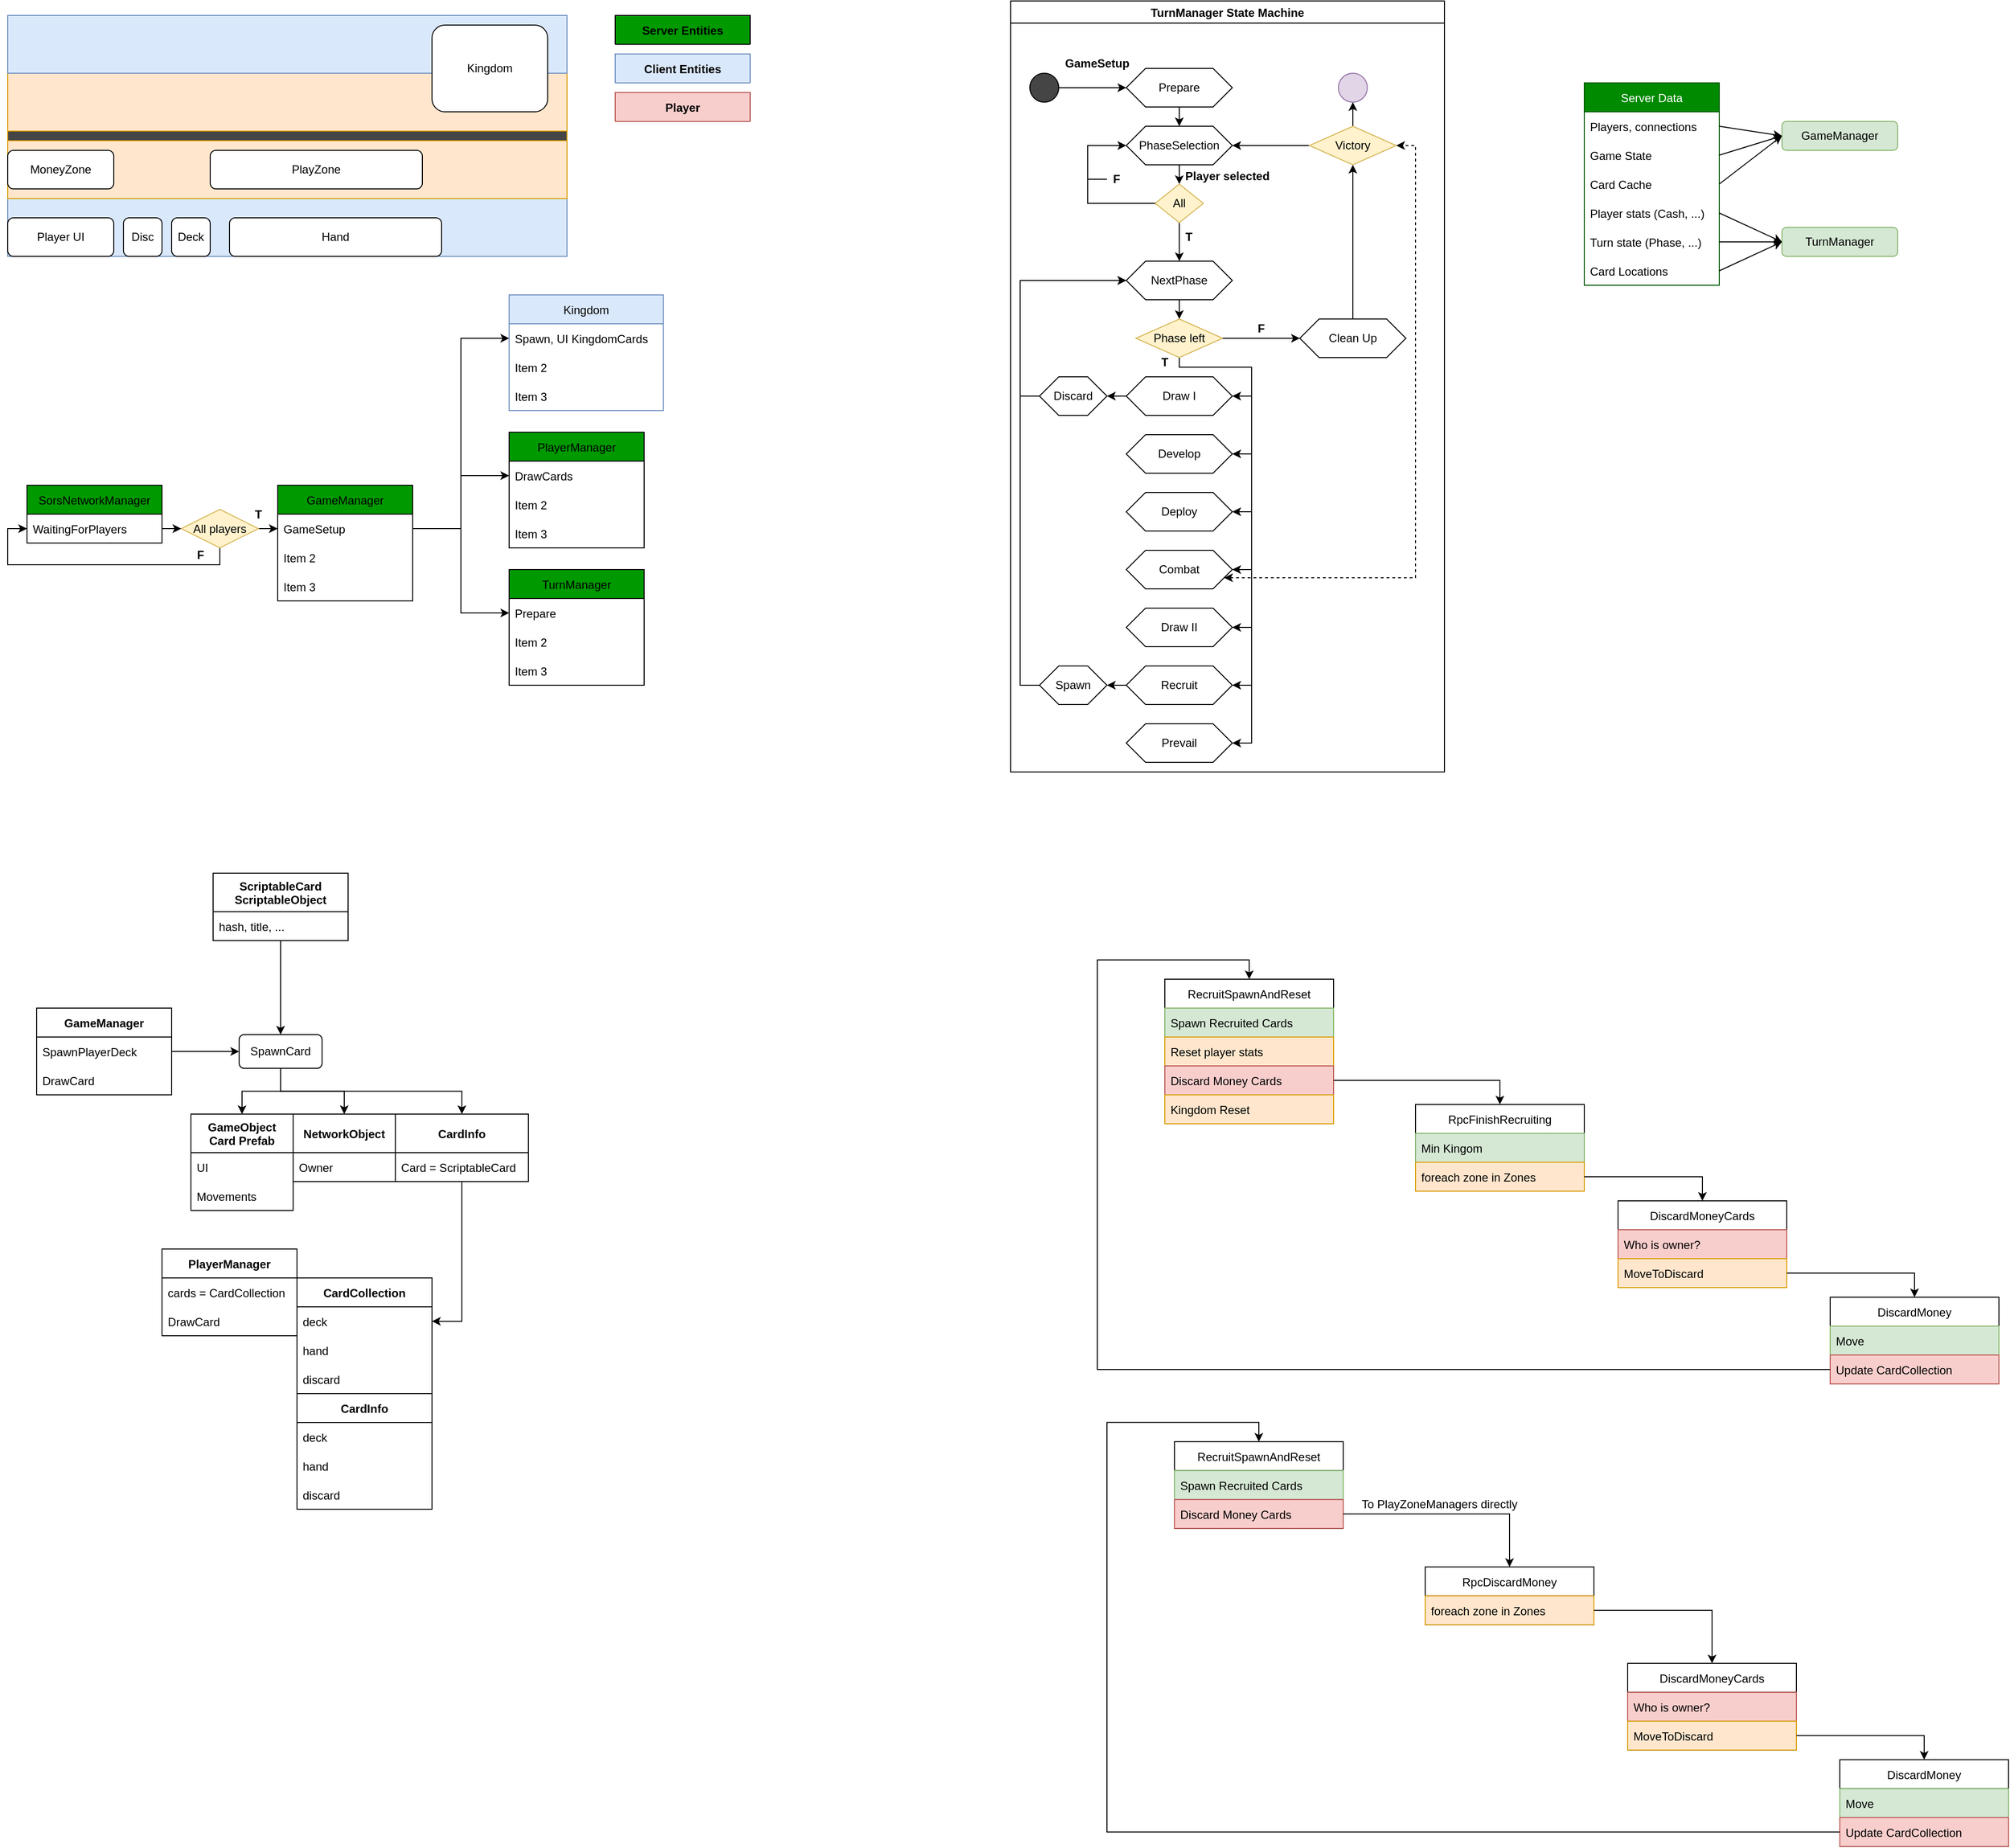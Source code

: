 <mxfile version="20.3.2" type="github">
  <diagram name="Page-1" id="e56a1550-8fbb-45ad-956c-1786394a9013">
    <mxGraphModel dx="3160" dy="1774" grid="1" gridSize="10" guides="1" tooltips="1" connect="1" arrows="1" fold="1" page="1" pageScale="1" pageWidth="1100" pageHeight="850" background="none" math="0" shadow="0">
      <root>
        <mxCell id="0" />
        <mxCell id="1" parent="0" />
        <mxCell id="LB_I5nbtP3hotRsRZlri-26" value="TurnManager State Machine" style="swimlane;" parent="1" vertex="1">
          <mxGeometry x="1110" y="25" width="450" height="800" as="geometry" />
        </mxCell>
        <mxCell id="LB_I5nbtP3hotRsRZlri-33" style="edgeStyle=orthogonalEdgeStyle;rounded=0;orthogonalLoop=1;jettySize=auto;html=1;exitX=0.5;exitY=1;exitDx=0;exitDy=0;entryX=0.5;entryY=0;entryDx=0;entryDy=0;" parent="LB_I5nbtP3hotRsRZlri-26" source="LB_I5nbtP3hotRsRZlri-27" target="LB_I5nbtP3hotRsRZlri-32" edge="1">
          <mxGeometry relative="1" as="geometry" />
        </mxCell>
        <mxCell id="LB_I5nbtP3hotRsRZlri-27" value="Prepare" style="shape=hexagon;perimeter=hexagonPerimeter2;whiteSpace=wrap;html=1;fixedSize=1;" parent="LB_I5nbtP3hotRsRZlri-26" vertex="1">
          <mxGeometry x="120" y="70" width="110" height="40" as="geometry" />
        </mxCell>
        <mxCell id="LB_I5nbtP3hotRsRZlri-29" style="edgeStyle=orthogonalEdgeStyle;rounded=0;orthogonalLoop=1;jettySize=auto;html=1;exitX=1;exitY=0.5;exitDx=0;exitDy=0;entryX=0;entryY=0.5;entryDx=0;entryDy=0;" parent="LB_I5nbtP3hotRsRZlri-26" source="LB_I5nbtP3hotRsRZlri-28" target="LB_I5nbtP3hotRsRZlri-27" edge="1">
          <mxGeometry relative="1" as="geometry" />
        </mxCell>
        <mxCell id="LB_I5nbtP3hotRsRZlri-28" value="" style="ellipse;whiteSpace=wrap;html=1;aspect=fixed;fillColor=#454545;" parent="LB_I5nbtP3hotRsRZlri-26" vertex="1">
          <mxGeometry x="20" y="75" width="30" height="30" as="geometry" />
        </mxCell>
        <mxCell id="LB_I5nbtP3hotRsRZlri-31" value="&lt;b&gt;GameSetup&lt;/b&gt;" style="text;html=1;strokeColor=none;fillColor=none;align=center;verticalAlign=middle;whiteSpace=wrap;rounded=0;" parent="LB_I5nbtP3hotRsRZlri-26" vertex="1">
          <mxGeometry x="60" y="50" width="60" height="30" as="geometry" />
        </mxCell>
        <mxCell id="LB_I5nbtP3hotRsRZlri-36" style="edgeStyle=orthogonalEdgeStyle;rounded=0;orthogonalLoop=1;jettySize=auto;html=1;exitX=0.5;exitY=1;exitDx=0;exitDy=0;entryX=0.5;entryY=0;entryDx=0;entryDy=0;" parent="LB_I5nbtP3hotRsRZlri-26" source="LB_I5nbtP3hotRsRZlri-32" target="LB_I5nbtP3hotRsRZlri-34" edge="1">
          <mxGeometry relative="1" as="geometry" />
        </mxCell>
        <mxCell id="LB_I5nbtP3hotRsRZlri-32" value="PhaseSelection" style="shape=hexagon;perimeter=hexagonPerimeter2;whiteSpace=wrap;html=1;fixedSize=1;" parent="LB_I5nbtP3hotRsRZlri-26" vertex="1">
          <mxGeometry x="120" y="130" width="110" height="40" as="geometry" />
        </mxCell>
        <mxCell id="LB_I5nbtP3hotRsRZlri-37" style="edgeStyle=orthogonalEdgeStyle;rounded=0;orthogonalLoop=1;jettySize=auto;html=1;exitX=0;exitY=0.5;exitDx=0;exitDy=0;entryX=0;entryY=0.5;entryDx=0;entryDy=0;startArrow=none;" parent="LB_I5nbtP3hotRsRZlri-26" source="LB_I5nbtP3hotRsRZlri-38" target="LB_I5nbtP3hotRsRZlri-32" edge="1">
          <mxGeometry relative="1" as="geometry" />
        </mxCell>
        <mxCell id="58iVRJR7mtL0bhPhVLgX-5" style="edgeStyle=orthogonalEdgeStyle;rounded=0;orthogonalLoop=1;jettySize=auto;html=1;exitX=0.5;exitY=1;exitDx=0;exitDy=0;entryX=0.5;entryY=0;entryDx=0;entryDy=0;" parent="LB_I5nbtP3hotRsRZlri-26" source="LB_I5nbtP3hotRsRZlri-34" target="LB_I5nbtP3hotRsRZlri-40" edge="1">
          <mxGeometry relative="1" as="geometry" />
        </mxCell>
        <mxCell id="LB_I5nbtP3hotRsRZlri-34" value="All" style="rhombus;whiteSpace=wrap;html=1;fillColor=#fff2cc;strokeColor=#d6b656;" parent="LB_I5nbtP3hotRsRZlri-26" vertex="1">
          <mxGeometry x="150" y="190" width="50" height="40" as="geometry" />
        </mxCell>
        <mxCell id="LB_I5nbtP3hotRsRZlri-35" value="&lt;b&gt;Player selected&lt;/b&gt;" style="text;html=1;strokeColor=none;fillColor=none;align=center;verticalAlign=middle;whiteSpace=wrap;rounded=0;" parent="LB_I5nbtP3hotRsRZlri-26" vertex="1">
          <mxGeometry x="175" y="167" width="100" height="30" as="geometry" />
        </mxCell>
        <mxCell id="LB_I5nbtP3hotRsRZlri-38" value="&lt;b&gt;F&lt;/b&gt;" style="text;html=1;strokeColor=none;fillColor=none;align=center;verticalAlign=middle;whiteSpace=wrap;rounded=0;" parent="LB_I5nbtP3hotRsRZlri-26" vertex="1">
          <mxGeometry x="100" y="170" width="20" height="30" as="geometry" />
        </mxCell>
        <mxCell id="LB_I5nbtP3hotRsRZlri-39" value="" style="edgeStyle=orthogonalEdgeStyle;rounded=0;orthogonalLoop=1;jettySize=auto;html=1;exitX=0;exitY=0.5;exitDx=0;exitDy=0;entryX=0;entryY=0.5;entryDx=0;entryDy=0;endArrow=none;" parent="LB_I5nbtP3hotRsRZlri-26" source="LB_I5nbtP3hotRsRZlri-34" target="LB_I5nbtP3hotRsRZlri-38" edge="1">
          <mxGeometry relative="1" as="geometry">
            <mxPoint x="1380" y="1050" as="sourcePoint" />
            <mxPoint x="1350" y="990" as="targetPoint" />
            <Array as="points">
              <mxPoint x="80" y="210" />
              <mxPoint x="80" y="185" />
            </Array>
          </mxGeometry>
        </mxCell>
        <mxCell id="58iVRJR7mtL0bhPhVLgX-8" style="edgeStyle=orthogonalEdgeStyle;rounded=0;orthogonalLoop=1;jettySize=auto;html=1;exitX=0.5;exitY=1;exitDx=0;exitDy=0;entryX=0.5;entryY=0;entryDx=0;entryDy=0;" parent="LB_I5nbtP3hotRsRZlri-26" source="LB_I5nbtP3hotRsRZlri-40" target="LB_I5nbtP3hotRsRZlri-44" edge="1">
          <mxGeometry relative="1" as="geometry" />
        </mxCell>
        <mxCell id="LB_I5nbtP3hotRsRZlri-40" value="NextPhase" style="shape=hexagon;perimeter=hexagonPerimeter2;whiteSpace=wrap;html=1;fixedSize=1;" parent="LB_I5nbtP3hotRsRZlri-26" vertex="1">
          <mxGeometry x="120" y="270" width="110" height="40" as="geometry" />
        </mxCell>
        <mxCell id="LB_I5nbtP3hotRsRZlri-42" value="&lt;b&gt;T&lt;/b&gt;" style="text;html=1;strokeColor=none;fillColor=none;align=center;verticalAlign=middle;whiteSpace=wrap;rounded=0;" parent="LB_I5nbtP3hotRsRZlri-26" vertex="1">
          <mxGeometry x="175" y="230" width="20" height="30" as="geometry" />
        </mxCell>
        <mxCell id="58iVRJR7mtL0bhPhVLgX-4" style="edgeStyle=orthogonalEdgeStyle;rounded=0;orthogonalLoop=1;jettySize=auto;html=1;exitX=0;exitY=0.5;exitDx=0;exitDy=0;entryX=1;entryY=0.5;entryDx=0;entryDy=0;" parent="LB_I5nbtP3hotRsRZlri-26" source="LB_I5nbtP3hotRsRZlri-43" target="LB_I5nbtP3hotRsRZlri-48" edge="1">
          <mxGeometry relative="1" as="geometry" />
        </mxCell>
        <mxCell id="LB_I5nbtP3hotRsRZlri-43" value="Draw I" style="shape=hexagon;perimeter=hexagonPerimeter2;whiteSpace=wrap;html=1;fixedSize=1;" parent="LB_I5nbtP3hotRsRZlri-26" vertex="1">
          <mxGeometry x="120" y="390" width="110" height="40" as="geometry" />
        </mxCell>
        <mxCell id="LB_I5nbtP3hotRsRZlri-46" style="edgeStyle=orthogonalEdgeStyle;rounded=0;orthogonalLoop=1;jettySize=auto;html=1;exitX=0.5;exitY=1;exitDx=0;exitDy=0;entryX=1;entryY=0.5;entryDx=0;entryDy=0;" parent="LB_I5nbtP3hotRsRZlri-26" source="LB_I5nbtP3hotRsRZlri-44" target="LB_I5nbtP3hotRsRZlri-43" edge="1">
          <mxGeometry relative="1" as="geometry">
            <mxPoint x="250" y="400.0" as="sourcePoint" />
            <Array as="points">
              <mxPoint x="175" y="380" />
              <mxPoint x="250" y="380" />
              <mxPoint x="250" y="410" />
            </Array>
          </mxGeometry>
        </mxCell>
        <mxCell id="LB_I5nbtP3hotRsRZlri-57" style="edgeStyle=orthogonalEdgeStyle;rounded=0;orthogonalLoop=1;jettySize=auto;html=1;exitX=0;exitY=0.5;exitDx=0;exitDy=0;entryX=1;entryY=0.5;entryDx=0;entryDy=0;" parent="LB_I5nbtP3hotRsRZlri-26" target="LB_I5nbtP3hotRsRZlri-49" edge="1">
          <mxGeometry relative="1" as="geometry">
            <Array as="points">
              <mxPoint x="250" y="470" />
            </Array>
            <mxPoint x="250" y="400.0" as="sourcePoint" />
          </mxGeometry>
        </mxCell>
        <mxCell id="LB_I5nbtP3hotRsRZlri-58" style="edgeStyle=orthogonalEdgeStyle;rounded=0;orthogonalLoop=1;jettySize=auto;html=1;exitX=0;exitY=0.5;exitDx=0;exitDy=0;entryX=1;entryY=0.5;entryDx=0;entryDy=0;" parent="LB_I5nbtP3hotRsRZlri-26" target="LB_I5nbtP3hotRsRZlri-50" edge="1">
          <mxGeometry relative="1" as="geometry">
            <Array as="points">
              <mxPoint x="250" y="530" />
            </Array>
            <mxPoint x="250" y="400.0" as="sourcePoint" />
          </mxGeometry>
        </mxCell>
        <mxCell id="LB_I5nbtP3hotRsRZlri-59" style="edgeStyle=orthogonalEdgeStyle;rounded=0;orthogonalLoop=1;jettySize=auto;html=1;exitX=0;exitY=0.5;exitDx=0;exitDy=0;entryX=1;entryY=0.5;entryDx=0;entryDy=0;" parent="LB_I5nbtP3hotRsRZlri-26" target="LB_I5nbtP3hotRsRZlri-51" edge="1">
          <mxGeometry relative="1" as="geometry">
            <Array as="points">
              <mxPoint x="250" y="590" />
            </Array>
            <mxPoint x="250" y="400.0" as="sourcePoint" />
          </mxGeometry>
        </mxCell>
        <mxCell id="58iVRJR7mtL0bhPhVLgX-1" style="edgeStyle=orthogonalEdgeStyle;rounded=0;orthogonalLoop=1;jettySize=auto;html=1;exitX=0;exitY=0.5;exitDx=0;exitDy=0;entryX=1;entryY=0.5;entryDx=0;entryDy=0;" parent="LB_I5nbtP3hotRsRZlri-26" target="LB_I5nbtP3hotRsRZlri-54" edge="1">
          <mxGeometry relative="1" as="geometry">
            <mxPoint x="250" y="400.0" as="sourcePoint" />
            <Array as="points">
              <mxPoint x="250" y="650" />
            </Array>
          </mxGeometry>
        </mxCell>
        <mxCell id="58iVRJR7mtL0bhPhVLgX-2" style="edgeStyle=orthogonalEdgeStyle;rounded=0;orthogonalLoop=1;jettySize=auto;html=1;exitX=0;exitY=0.5;exitDx=0;exitDy=0;entryX=1;entryY=0.5;entryDx=0;entryDy=0;" parent="LB_I5nbtP3hotRsRZlri-26" target="LB_I5nbtP3hotRsRZlri-55" edge="1">
          <mxGeometry relative="1" as="geometry">
            <mxPoint x="250" y="400.0" as="sourcePoint" />
            <Array as="points">
              <mxPoint x="250" y="710" />
            </Array>
          </mxGeometry>
        </mxCell>
        <mxCell id="58iVRJR7mtL0bhPhVLgX-3" style="edgeStyle=orthogonalEdgeStyle;rounded=0;orthogonalLoop=1;jettySize=auto;html=1;exitX=0;exitY=0.5;exitDx=0;exitDy=0;entryX=1;entryY=0.5;entryDx=0;entryDy=0;" parent="LB_I5nbtP3hotRsRZlri-26" target="LB_I5nbtP3hotRsRZlri-56" edge="1">
          <mxGeometry relative="1" as="geometry">
            <mxPoint x="250" y="400.0" as="sourcePoint" />
            <Array as="points">
              <mxPoint x="250" y="770" />
            </Array>
          </mxGeometry>
        </mxCell>
        <mxCell id="LB_I5nbtP3hotRsRZlri-44" value="Phase left" style="rhombus;whiteSpace=wrap;html=1;fillColor=#fff2cc;strokeColor=#d6b656;" parent="LB_I5nbtP3hotRsRZlri-26" vertex="1">
          <mxGeometry x="130" y="330" width="90" height="40" as="geometry" />
        </mxCell>
        <mxCell id="LB_I5nbtP3hotRsRZlri-47" value="&lt;b&gt;T&lt;/b&gt;" style="text;html=1;strokeColor=none;fillColor=none;align=center;verticalAlign=middle;whiteSpace=wrap;rounded=0;" parent="LB_I5nbtP3hotRsRZlri-26" vertex="1">
          <mxGeometry x="150" y="360" width="20" height="30" as="geometry" />
        </mxCell>
        <mxCell id="LB_I5nbtP3hotRsRZlri-48" value="Discard" style="shape=hexagon;perimeter=hexagonPerimeter2;whiteSpace=wrap;html=1;fixedSize=1;" parent="LB_I5nbtP3hotRsRZlri-26" vertex="1">
          <mxGeometry x="30" y="390" width="70" height="40" as="geometry" />
        </mxCell>
        <mxCell id="LB_I5nbtP3hotRsRZlri-49" value="Develop" style="shape=hexagon;perimeter=hexagonPerimeter2;whiteSpace=wrap;html=1;fixedSize=1;" parent="LB_I5nbtP3hotRsRZlri-26" vertex="1">
          <mxGeometry x="120" y="450" width="110" height="40" as="geometry" />
        </mxCell>
        <mxCell id="LB_I5nbtP3hotRsRZlri-50" value="Deploy" style="shape=hexagon;perimeter=hexagonPerimeter2;whiteSpace=wrap;html=1;fixedSize=1;" parent="LB_I5nbtP3hotRsRZlri-26" vertex="1">
          <mxGeometry x="120" y="510" width="110" height="40" as="geometry" />
        </mxCell>
        <mxCell id="ub6TdQImIJ_st5pN_1mr-2" style="edgeStyle=orthogonalEdgeStyle;rounded=0;orthogonalLoop=1;jettySize=auto;html=1;exitX=1;exitY=0.75;exitDx=0;exitDy=0;entryX=1;entryY=0.5;entryDx=0;entryDy=0;startArrow=classic;startFill=1;dashed=1;" edge="1" parent="LB_I5nbtP3hotRsRZlri-26" source="LB_I5nbtP3hotRsRZlri-51" target="ub6TdQImIJ_st5pN_1mr-1">
          <mxGeometry relative="1" as="geometry" />
        </mxCell>
        <mxCell id="LB_I5nbtP3hotRsRZlri-51" value="Combat" style="shape=hexagon;perimeter=hexagonPerimeter2;whiteSpace=wrap;html=1;fixedSize=1;" parent="LB_I5nbtP3hotRsRZlri-26" vertex="1">
          <mxGeometry x="120" y="570" width="110" height="40" as="geometry" />
        </mxCell>
        <mxCell id="LB_I5nbtP3hotRsRZlri-54" value="Draw II" style="shape=hexagon;perimeter=hexagonPerimeter2;whiteSpace=wrap;html=1;fixedSize=1;" parent="LB_I5nbtP3hotRsRZlri-26" vertex="1">
          <mxGeometry x="120" y="630" width="110" height="40" as="geometry" />
        </mxCell>
        <mxCell id="58iVRJR7mtL0bhPhVLgX-7" style="edgeStyle=orthogonalEdgeStyle;rounded=0;orthogonalLoop=1;jettySize=auto;html=1;exitX=0;exitY=0.5;exitDx=0;exitDy=0;entryX=1;entryY=0.5;entryDx=0;entryDy=0;" parent="LB_I5nbtP3hotRsRZlri-26" source="LB_I5nbtP3hotRsRZlri-55" target="58iVRJR7mtL0bhPhVLgX-6" edge="1">
          <mxGeometry relative="1" as="geometry" />
        </mxCell>
        <mxCell id="LB_I5nbtP3hotRsRZlri-55" value="Recruit" style="shape=hexagon;perimeter=hexagonPerimeter2;whiteSpace=wrap;html=1;fixedSize=1;" parent="LB_I5nbtP3hotRsRZlri-26" vertex="1">
          <mxGeometry x="120" y="690" width="110" height="40" as="geometry" />
        </mxCell>
        <mxCell id="LB_I5nbtP3hotRsRZlri-56" value="Prevail" style="shape=hexagon;perimeter=hexagonPerimeter2;whiteSpace=wrap;html=1;fixedSize=1;" parent="LB_I5nbtP3hotRsRZlri-26" vertex="1">
          <mxGeometry x="120" y="750" width="110" height="40" as="geometry" />
        </mxCell>
        <mxCell id="58iVRJR7mtL0bhPhVLgX-9" style="edgeStyle=orthogonalEdgeStyle;rounded=0;orthogonalLoop=1;jettySize=auto;html=1;exitX=0;exitY=0.5;exitDx=0;exitDy=0;entryX=0;entryY=0.5;entryDx=0;entryDy=0;" parent="LB_I5nbtP3hotRsRZlri-26" source="58iVRJR7mtL0bhPhVLgX-6" target="LB_I5nbtP3hotRsRZlri-40" edge="1">
          <mxGeometry relative="1" as="geometry" />
        </mxCell>
        <mxCell id="58iVRJR7mtL0bhPhVLgX-6" value="Spawn" style="shape=hexagon;perimeter=hexagonPerimeter2;whiteSpace=wrap;html=1;fixedSize=1;" parent="LB_I5nbtP3hotRsRZlri-26" vertex="1">
          <mxGeometry x="30" y="690" width="70" height="40" as="geometry" />
        </mxCell>
        <mxCell id="58iVRJR7mtL0bhPhVLgX-10" style="edgeStyle=orthogonalEdgeStyle;rounded=0;orthogonalLoop=1;jettySize=auto;html=1;exitX=0;exitY=0.5;exitDx=0;exitDy=0;entryX=0;entryY=0.5;entryDx=0;entryDy=0;" parent="LB_I5nbtP3hotRsRZlri-26" source="LB_I5nbtP3hotRsRZlri-48" target="LB_I5nbtP3hotRsRZlri-40" edge="1">
          <mxGeometry relative="1" as="geometry">
            <mxPoint x="70" y="350" as="targetPoint" />
          </mxGeometry>
        </mxCell>
        <mxCell id="58iVRJR7mtL0bhPhVLgX-15" style="edgeStyle=orthogonalEdgeStyle;rounded=0;orthogonalLoop=1;jettySize=auto;html=1;exitX=0.5;exitY=0;exitDx=0;exitDy=0;entryX=0.5;entryY=1;entryDx=0;entryDy=0;" parent="LB_I5nbtP3hotRsRZlri-26" source="58iVRJR7mtL0bhPhVLgX-12" edge="1">
          <mxGeometry relative="1" as="geometry">
            <mxPoint x="355" y="170" as="targetPoint" />
          </mxGeometry>
        </mxCell>
        <mxCell id="58iVRJR7mtL0bhPhVLgX-12" value="Clean Up" style="shape=hexagon;perimeter=hexagonPerimeter2;whiteSpace=wrap;html=1;fixedSize=1;" parent="LB_I5nbtP3hotRsRZlri-26" vertex="1">
          <mxGeometry x="300" y="330" width="110" height="40" as="geometry" />
        </mxCell>
        <mxCell id="58iVRJR7mtL0bhPhVLgX-11" style="edgeStyle=orthogonalEdgeStyle;rounded=0;orthogonalLoop=1;jettySize=auto;html=1;exitX=1;exitY=0.5;exitDx=0;exitDy=0;entryX=0;entryY=0.5;entryDx=0;entryDy=0;" parent="LB_I5nbtP3hotRsRZlri-26" source="LB_I5nbtP3hotRsRZlri-44" target="58iVRJR7mtL0bhPhVLgX-12" edge="1">
          <mxGeometry relative="1" as="geometry">
            <mxPoint x="300" y="350.174" as="targetPoint" />
          </mxGeometry>
        </mxCell>
        <mxCell id="58iVRJR7mtL0bhPhVLgX-16" style="edgeStyle=orthogonalEdgeStyle;rounded=0;orthogonalLoop=1;jettySize=auto;html=1;exitX=0;exitY=0.5;exitDx=0;exitDy=0;entryX=1;entryY=0.5;entryDx=0;entryDy=0;" parent="LB_I5nbtP3hotRsRZlri-26" source="ub6TdQImIJ_st5pN_1mr-1" target="LB_I5nbtP3hotRsRZlri-32" edge="1">
          <mxGeometry relative="1" as="geometry">
            <mxPoint x="300" y="150" as="sourcePoint" />
          </mxGeometry>
        </mxCell>
        <mxCell id="58iVRJR7mtL0bhPhVLgX-20" style="edgeStyle=orthogonalEdgeStyle;rounded=0;orthogonalLoop=1;jettySize=auto;html=1;exitX=0.5;exitY=0;exitDx=0;exitDy=0;entryX=0.5;entryY=1;entryDx=0;entryDy=0;" parent="LB_I5nbtP3hotRsRZlri-26" target="58iVRJR7mtL0bhPhVLgX-17" edge="1">
          <mxGeometry relative="1" as="geometry">
            <mxPoint x="355" y="130" as="sourcePoint" />
          </mxGeometry>
        </mxCell>
        <mxCell id="58iVRJR7mtL0bhPhVLgX-17" value="" style="ellipse;whiteSpace=wrap;html=1;aspect=fixed;fillColor=#e1d5e7;strokeColor=#9673a6;" parent="LB_I5nbtP3hotRsRZlri-26" vertex="1">
          <mxGeometry x="340" y="75" width="30" height="30" as="geometry" />
        </mxCell>
        <mxCell id="58iVRJR7mtL0bhPhVLgX-25" value="&lt;b&gt;F&lt;/b&gt;" style="text;html=1;strokeColor=none;fillColor=none;align=center;verticalAlign=middle;whiteSpace=wrap;rounded=0;" parent="LB_I5nbtP3hotRsRZlri-26" vertex="1">
          <mxGeometry x="250" y="325" width="20" height="30" as="geometry" />
        </mxCell>
        <mxCell id="ub6TdQImIJ_st5pN_1mr-1" value="Victory" style="rhombus;whiteSpace=wrap;html=1;fillColor=#fff2cc;strokeColor=#d6b656;" vertex="1" parent="LB_I5nbtP3hotRsRZlri-26">
          <mxGeometry x="310" y="130" width="90" height="40" as="geometry" />
        </mxCell>
        <mxCell id="58iVRJR7mtL0bhPhVLgX-21" value="" style="group" parent="1" vertex="1" connectable="0">
          <mxGeometry x="100" y="930" width="510" height="660" as="geometry" />
        </mxCell>
        <mxCell id="E3y60lkcEBOWgc4NYitt-2" value="ScriptableCard&#xa;ScriptableObject" style="swimlane;fontStyle=1;childLayout=stackLayout;horizontal=1;startSize=40;horizontalStack=0;resizeParent=1;resizeParentMax=0;resizeLast=0;collapsible=1;marginBottom=0;" parent="58iVRJR7mtL0bhPhVLgX-21" vertex="1">
          <mxGeometry x="183" width="140" height="70" as="geometry" />
        </mxCell>
        <mxCell id="E3y60lkcEBOWgc4NYitt-3" value="hash, title, ..." style="text;strokeColor=none;fillColor=none;align=left;verticalAlign=middle;spacingLeft=4;spacingRight=4;overflow=hidden;points=[[0,0.5],[1,0.5]];portConstraint=eastwest;rotatable=0;" parent="E3y60lkcEBOWgc4NYitt-2" vertex="1">
          <mxGeometry y="40" width="140" height="30" as="geometry" />
        </mxCell>
        <mxCell id="E3y60lkcEBOWgc4NYitt-4" value="PlayerManager" style="swimlane;fontStyle=1;childLayout=stackLayout;horizontal=1;startSize=30;horizontalStack=0;resizeParent=1;resizeParentMax=0;resizeLast=0;collapsible=1;marginBottom=0;" parent="58iVRJR7mtL0bhPhVLgX-21" vertex="1">
          <mxGeometry x="130" y="390" width="140" height="90" as="geometry" />
        </mxCell>
        <mxCell id="E3y60lkcEBOWgc4NYitt-5" value="cards = CardCollection" style="text;strokeColor=none;fillColor=none;align=left;verticalAlign=middle;spacingLeft=4;spacingRight=4;overflow=hidden;points=[[0,0.5],[1,0.5]];portConstraint=eastwest;rotatable=0;" parent="E3y60lkcEBOWgc4NYitt-4" vertex="1">
          <mxGeometry y="30" width="140" height="30" as="geometry" />
        </mxCell>
        <mxCell id="E3y60lkcEBOWgc4NYitt-6" value="DrawCard" style="text;strokeColor=none;fillColor=none;align=left;verticalAlign=middle;spacingLeft=4;spacingRight=4;overflow=hidden;points=[[0,0.5],[1,0.5]];portConstraint=eastwest;rotatable=0;" parent="E3y60lkcEBOWgc4NYitt-4" vertex="1">
          <mxGeometry y="60" width="140" height="30" as="geometry" />
        </mxCell>
        <mxCell id="E3y60lkcEBOWgc4NYitt-7" value="CardCollection" style="swimlane;fontStyle=1;childLayout=stackLayout;horizontal=1;startSize=30;horizontalStack=0;resizeParent=1;resizeParentMax=0;resizeLast=0;collapsible=1;marginBottom=0;" parent="58iVRJR7mtL0bhPhVLgX-21" vertex="1">
          <mxGeometry x="270" y="420" width="140" height="120" as="geometry" />
        </mxCell>
        <mxCell id="E3y60lkcEBOWgc4NYitt-8" value="deck" style="text;strokeColor=none;fillColor=none;align=left;verticalAlign=middle;spacingLeft=4;spacingRight=4;overflow=hidden;points=[[0,0.5],[1,0.5]];portConstraint=eastwest;rotatable=0;" parent="E3y60lkcEBOWgc4NYitt-7" vertex="1">
          <mxGeometry y="30" width="140" height="30" as="geometry" />
        </mxCell>
        <mxCell id="E3y60lkcEBOWgc4NYitt-9" value="hand    " style="text;strokeColor=none;fillColor=none;align=left;verticalAlign=middle;spacingLeft=4;spacingRight=4;overflow=hidden;points=[[0,0.5],[1,0.5]];portConstraint=eastwest;rotatable=0;" parent="E3y60lkcEBOWgc4NYitt-7" vertex="1">
          <mxGeometry y="60" width="140" height="30" as="geometry" />
        </mxCell>
        <mxCell id="E3y60lkcEBOWgc4NYitt-10" value="discard" style="text;strokeColor=none;fillColor=none;align=left;verticalAlign=middle;spacingLeft=4;spacingRight=4;overflow=hidden;points=[[0,0.5],[1,0.5]];portConstraint=eastwest;rotatable=0;" parent="E3y60lkcEBOWgc4NYitt-7" vertex="1">
          <mxGeometry y="90" width="140" height="30" as="geometry" />
        </mxCell>
        <mxCell id="E3y60lkcEBOWgc4NYitt-11" value="CardInfo" style="swimlane;fontStyle=1;childLayout=stackLayout;horizontal=1;startSize=30;horizontalStack=0;resizeParent=1;resizeParentMax=0;resizeLast=0;collapsible=1;marginBottom=0;" parent="58iVRJR7mtL0bhPhVLgX-21" vertex="1">
          <mxGeometry x="270" y="540" width="140" height="120" as="geometry" />
        </mxCell>
        <mxCell id="E3y60lkcEBOWgc4NYitt-12" value="deck" style="text;strokeColor=none;fillColor=none;align=left;verticalAlign=middle;spacingLeft=4;spacingRight=4;overflow=hidden;points=[[0,0.5],[1,0.5]];portConstraint=eastwest;rotatable=0;" parent="E3y60lkcEBOWgc4NYitt-11" vertex="1">
          <mxGeometry y="30" width="140" height="30" as="geometry" />
        </mxCell>
        <mxCell id="E3y60lkcEBOWgc4NYitt-13" value="hand    " style="text;strokeColor=none;fillColor=none;align=left;verticalAlign=middle;spacingLeft=4;spacingRight=4;overflow=hidden;points=[[0,0.5],[1,0.5]];portConstraint=eastwest;rotatable=0;" parent="E3y60lkcEBOWgc4NYitt-11" vertex="1">
          <mxGeometry y="60" width="140" height="30" as="geometry" />
        </mxCell>
        <mxCell id="E3y60lkcEBOWgc4NYitt-14" value="discard" style="text;strokeColor=none;fillColor=none;align=left;verticalAlign=middle;spacingLeft=4;spacingRight=4;overflow=hidden;points=[[0,0.5],[1,0.5]];portConstraint=eastwest;rotatable=0;" parent="E3y60lkcEBOWgc4NYitt-11" vertex="1">
          <mxGeometry y="90" width="140" height="30" as="geometry" />
        </mxCell>
        <mxCell id="E3y60lkcEBOWgc4NYitt-15" value="GameManager" style="swimlane;fontStyle=1;childLayout=stackLayout;horizontal=1;startSize=30;horizontalStack=0;resizeParent=1;resizeParentMax=0;resizeLast=0;collapsible=1;marginBottom=0;" parent="58iVRJR7mtL0bhPhVLgX-21" vertex="1">
          <mxGeometry y="140" width="140" height="90" as="geometry" />
        </mxCell>
        <mxCell id="E3y60lkcEBOWgc4NYitt-16" value="SpawnPlayerDeck" style="text;strokeColor=none;fillColor=none;align=left;verticalAlign=middle;spacingLeft=4;spacingRight=4;overflow=hidden;points=[[0,0.5],[1,0.5]];portConstraint=eastwest;rotatable=0;" parent="E3y60lkcEBOWgc4NYitt-15" vertex="1">
          <mxGeometry y="30" width="140" height="30" as="geometry" />
        </mxCell>
        <mxCell id="E3y60lkcEBOWgc4NYitt-17" value="DrawCard" style="text;strokeColor=none;fillColor=none;align=left;verticalAlign=middle;spacingLeft=4;spacingRight=4;overflow=hidden;points=[[0,0.5],[1,0.5]];portConstraint=eastwest;rotatable=0;" parent="E3y60lkcEBOWgc4NYitt-15" vertex="1">
          <mxGeometry y="60" width="140" height="30" as="geometry" />
        </mxCell>
        <mxCell id="E3y60lkcEBOWgc4NYitt-21" value="&lt;span style=&quot;text-align: left;&quot;&gt;SpawnCard&lt;/span&gt;" style="rounded=1;whiteSpace=wrap;html=1;" parent="58iVRJR7mtL0bhPhVLgX-21" vertex="1">
          <mxGeometry x="210" y="167.5" width="86" height="35" as="geometry" />
        </mxCell>
        <mxCell id="E3y60lkcEBOWgc4NYitt-1" style="edgeStyle=orthogonalEdgeStyle;rounded=0;orthogonalLoop=1;jettySize=auto;html=1;exitX=0.5;exitY=1;exitDx=0;exitDy=0;" parent="58iVRJR7mtL0bhPhVLgX-21" source="E3y60lkcEBOWgc4NYitt-2" target="E3y60lkcEBOWgc4NYitt-21" edge="1">
          <mxGeometry relative="1" as="geometry" />
        </mxCell>
        <mxCell id="E3y60lkcEBOWgc4NYitt-22" style="edgeStyle=orthogonalEdgeStyle;rounded=0;orthogonalLoop=1;jettySize=auto;html=1;exitX=1;exitY=0.5;exitDx=0;exitDy=0;entryX=0;entryY=0.5;entryDx=0;entryDy=0;" parent="58iVRJR7mtL0bhPhVLgX-21" source="E3y60lkcEBOWgc4NYitt-16" target="E3y60lkcEBOWgc4NYitt-21" edge="1">
          <mxGeometry relative="1" as="geometry" />
        </mxCell>
        <mxCell id="E3y60lkcEBOWgc4NYitt-23" value="GameObject&#xa;Card Prefab" style="swimlane;fontStyle=1;childLayout=stackLayout;horizontal=1;startSize=40;horizontalStack=0;resizeParent=1;resizeParentMax=0;resizeLast=0;collapsible=1;marginBottom=0;" parent="58iVRJR7mtL0bhPhVLgX-21" vertex="1">
          <mxGeometry x="160" y="250" width="106" height="100" as="geometry" />
        </mxCell>
        <mxCell id="E3y60lkcEBOWgc4NYitt-24" value="UI" style="text;strokeColor=none;fillColor=none;align=left;verticalAlign=middle;spacingLeft=4;spacingRight=4;overflow=hidden;points=[[0,0.5],[1,0.5]];portConstraint=eastwest;rotatable=0;" parent="E3y60lkcEBOWgc4NYitt-23" vertex="1">
          <mxGeometry y="40" width="106" height="30" as="geometry" />
        </mxCell>
        <mxCell id="E3y60lkcEBOWgc4NYitt-25" value="Movements" style="text;strokeColor=none;fillColor=none;align=left;verticalAlign=middle;spacingLeft=4;spacingRight=4;overflow=hidden;points=[[0,0.5],[1,0.5]];portConstraint=eastwest;rotatable=0;" parent="E3y60lkcEBOWgc4NYitt-23" vertex="1">
          <mxGeometry y="70" width="106" height="30" as="geometry" />
        </mxCell>
        <mxCell id="E3y60lkcEBOWgc4NYitt-18" style="edgeStyle=orthogonalEdgeStyle;rounded=0;orthogonalLoop=1;jettySize=auto;html=1;exitX=0.5;exitY=1;exitDx=0;exitDy=0;entryX=0.5;entryY=0;entryDx=0;entryDy=0;" parent="58iVRJR7mtL0bhPhVLgX-21" source="E3y60lkcEBOWgc4NYitt-21" target="E3y60lkcEBOWgc4NYitt-23" edge="1">
          <mxGeometry relative="1" as="geometry" />
        </mxCell>
        <mxCell id="E3y60lkcEBOWgc4NYitt-26" value="NetworkObject" style="swimlane;fontStyle=1;childLayout=stackLayout;horizontal=1;startSize=40;horizontalStack=0;resizeParent=1;resizeParentMax=0;resizeLast=0;collapsible=1;marginBottom=0;" parent="58iVRJR7mtL0bhPhVLgX-21" vertex="1">
          <mxGeometry x="266" y="250" width="106" height="70" as="geometry" />
        </mxCell>
        <mxCell id="E3y60lkcEBOWgc4NYitt-27" value="Owner" style="text;strokeColor=none;fillColor=none;align=left;verticalAlign=middle;spacingLeft=4;spacingRight=4;overflow=hidden;points=[[0,0.5],[1,0.5]];portConstraint=eastwest;rotatable=0;" parent="E3y60lkcEBOWgc4NYitt-26" vertex="1">
          <mxGeometry y="40" width="106" height="30" as="geometry" />
        </mxCell>
        <mxCell id="E3y60lkcEBOWgc4NYitt-19" style="edgeStyle=orthogonalEdgeStyle;rounded=0;orthogonalLoop=1;jettySize=auto;html=1;exitX=0.5;exitY=1;exitDx=0;exitDy=0;entryX=0.5;entryY=0;entryDx=0;entryDy=0;" parent="58iVRJR7mtL0bhPhVLgX-21" source="E3y60lkcEBOWgc4NYitt-21" target="E3y60lkcEBOWgc4NYitt-26" edge="1">
          <mxGeometry relative="1" as="geometry" />
        </mxCell>
        <mxCell id="E3y60lkcEBOWgc4NYitt-28" style="edgeStyle=orthogonalEdgeStyle;rounded=0;orthogonalLoop=1;jettySize=auto;html=1;exitX=0.5;exitY=1;exitDx=0;exitDy=0;" parent="58iVRJR7mtL0bhPhVLgX-21" source="E3y60lkcEBOWgc4NYitt-29" target="E3y60lkcEBOWgc4NYitt-8" edge="1">
          <mxGeometry relative="1" as="geometry" />
        </mxCell>
        <mxCell id="E3y60lkcEBOWgc4NYitt-29" value="CardInfo" style="swimlane;fontStyle=1;childLayout=stackLayout;horizontal=1;startSize=40;horizontalStack=0;resizeParent=1;resizeParentMax=0;resizeLast=0;collapsible=1;marginBottom=0;" parent="58iVRJR7mtL0bhPhVLgX-21" vertex="1">
          <mxGeometry x="372" y="250" width="138" height="70" as="geometry" />
        </mxCell>
        <mxCell id="E3y60lkcEBOWgc4NYitt-30" value="Card = ScriptableCard" style="text;strokeColor=none;fillColor=none;align=left;verticalAlign=middle;spacingLeft=4;spacingRight=4;overflow=hidden;points=[[0,0.5],[1,0.5]];portConstraint=eastwest;rotatable=0;" parent="E3y60lkcEBOWgc4NYitt-29" vertex="1">
          <mxGeometry y="40" width="138" height="30" as="geometry" />
        </mxCell>
        <mxCell id="E3y60lkcEBOWgc4NYitt-20" style="edgeStyle=orthogonalEdgeStyle;rounded=0;orthogonalLoop=1;jettySize=auto;html=1;exitX=0.5;exitY=1;exitDx=0;exitDy=0;entryX=0.5;entryY=0;entryDx=0;entryDy=0;" parent="58iVRJR7mtL0bhPhVLgX-21" source="E3y60lkcEBOWgc4NYitt-21" target="E3y60lkcEBOWgc4NYitt-29" edge="1">
          <mxGeometry relative="1" as="geometry" />
        </mxCell>
        <mxCell id="58iVRJR7mtL0bhPhVLgX-22" value="" style="group" parent="1" vertex="1" connectable="0">
          <mxGeometry x="70" y="40" width="580" height="250" as="geometry" />
        </mxCell>
        <mxCell id="C90KK72VCtRBAQaXPwwY-1" value="" style="rounded=0;whiteSpace=wrap;html=1;fillColor=#dae8fc;strokeColor=#6c8ebf;" parent="58iVRJR7mtL0bhPhVLgX-22" vertex="1">
          <mxGeometry y="190" width="580" height="60" as="geometry" />
        </mxCell>
        <mxCell id="C90KK72VCtRBAQaXPwwY-2" value="" style="rounded=0;whiteSpace=wrap;html=1;fillColor=#ffe6cc;strokeColor=#d79b00;" parent="58iVRJR7mtL0bhPhVLgX-22" vertex="1">
          <mxGeometry y="130" width="580" height="60" as="geometry" />
        </mxCell>
        <mxCell id="C90KK72VCtRBAQaXPwwY-3" value="" style="rounded=0;whiteSpace=wrap;html=1;fillColor=#ffe6cc;strokeColor=#d79b00;" parent="58iVRJR7mtL0bhPhVLgX-22" vertex="1">
          <mxGeometry y="60" width="580" height="60" as="geometry" />
        </mxCell>
        <mxCell id="C90KK72VCtRBAQaXPwwY-4" value="" style="rounded=0;whiteSpace=wrap;html=1;fillColor=#454545;strokeColor=#d79b00;" parent="58iVRJR7mtL0bhPhVLgX-22" vertex="1">
          <mxGeometry y="120" width="580" height="10" as="geometry" />
        </mxCell>
        <mxCell id="C90KK72VCtRBAQaXPwwY-5" value="" style="rounded=0;whiteSpace=wrap;html=1;fillColor=#dae8fc;strokeColor=#6c8ebf;" parent="58iVRJR7mtL0bhPhVLgX-22" vertex="1">
          <mxGeometry width="580" height="60" as="geometry" />
        </mxCell>
        <mxCell id="C90KK72VCtRBAQaXPwwY-6" value="Hand" style="rounded=1;whiteSpace=wrap;html=1;" parent="58iVRJR7mtL0bhPhVLgX-22" vertex="1">
          <mxGeometry x="230" y="210" width="220" height="40" as="geometry" />
        </mxCell>
        <mxCell id="C90KK72VCtRBAQaXPwwY-7" value="Player UI" style="rounded=1;whiteSpace=wrap;html=1;" parent="58iVRJR7mtL0bhPhVLgX-22" vertex="1">
          <mxGeometry y="210" width="110" height="40" as="geometry" />
        </mxCell>
        <mxCell id="C90KK72VCtRBAQaXPwwY-8" value="Disc" style="rounded=1;whiteSpace=wrap;html=1;" parent="58iVRJR7mtL0bhPhVLgX-22" vertex="1">
          <mxGeometry x="120" y="210" width="40" height="40" as="geometry" />
        </mxCell>
        <mxCell id="C90KK72VCtRBAQaXPwwY-9" value="Deck" style="rounded=1;whiteSpace=wrap;html=1;" parent="58iVRJR7mtL0bhPhVLgX-22" vertex="1">
          <mxGeometry x="170" y="210" width="40" height="40" as="geometry" />
        </mxCell>
        <mxCell id="C90KK72VCtRBAQaXPwwY-10" value="PlayZone" style="rounded=1;whiteSpace=wrap;html=1;" parent="58iVRJR7mtL0bhPhVLgX-22" vertex="1">
          <mxGeometry x="210" y="140" width="220" height="40" as="geometry" />
        </mxCell>
        <mxCell id="C90KK72VCtRBAQaXPwwY-11" value="MoneyZone" style="rounded=1;whiteSpace=wrap;html=1;" parent="58iVRJR7mtL0bhPhVLgX-22" vertex="1">
          <mxGeometry y="140" width="110" height="40" as="geometry" />
        </mxCell>
        <mxCell id="LB_I5nbtP3hotRsRZlri-5" value="Kingdom" style="rounded=1;whiteSpace=wrap;html=1;" parent="58iVRJR7mtL0bhPhVLgX-22" vertex="1">
          <mxGeometry x="440" y="10" width="120" height="90" as="geometry" />
        </mxCell>
        <mxCell id="58iVRJR7mtL0bhPhVLgX-23" value="" style="group" parent="1" vertex="1" connectable="0">
          <mxGeometry x="700" y="40" width="140" height="110" as="geometry" />
        </mxCell>
        <mxCell id="C90KK72VCtRBAQaXPwwY-21" value="Server Entities" style="swimlane;fontStyle=1;childLayout=stackLayout;horizontal=1;startSize=30;horizontalStack=0;resizeParent=1;resizeParentMax=0;resizeLast=0;collapsible=1;marginBottom=0;fillColor=#009900;" parent="58iVRJR7mtL0bhPhVLgX-23" vertex="1">
          <mxGeometry width="140" height="30" as="geometry" />
        </mxCell>
        <mxCell id="C90KK72VCtRBAQaXPwwY-25" value="Player" style="swimlane;fontStyle=1;childLayout=stackLayout;horizontal=1;startSize=30;horizontalStack=0;resizeParent=1;resizeParentMax=0;resizeLast=0;collapsible=1;marginBottom=0;fillColor=#f8cecc;strokeColor=#b85450;" parent="58iVRJR7mtL0bhPhVLgX-23" vertex="1">
          <mxGeometry y="80" width="140" height="30" as="geometry" />
        </mxCell>
        <mxCell id="LB_I5nbtP3hotRsRZlri-6" value="Client Entities" style="swimlane;fontStyle=1;childLayout=stackLayout;horizontal=1;startSize=30;horizontalStack=0;resizeParent=1;resizeParentMax=0;resizeLast=0;collapsible=1;marginBottom=0;fillColor=#dae8fc;strokeColor=#6c8ebf;" parent="58iVRJR7mtL0bhPhVLgX-23" vertex="1">
          <mxGeometry y="40" width="140" height="30" as="geometry" />
        </mxCell>
        <mxCell id="58iVRJR7mtL0bhPhVLgX-24" value="" style="group" parent="1" vertex="1" connectable="0">
          <mxGeometry x="70" y="330" width="680" height="405" as="geometry" />
        </mxCell>
        <mxCell id="C90KK72VCtRBAQaXPwwY-13" value="GameManager" style="swimlane;fontStyle=0;childLayout=stackLayout;horizontal=1;startSize=30;horizontalStack=0;resizeParent=1;resizeParentMax=0;resizeLast=0;collapsible=1;marginBottom=0;fillColor=#009900;" parent="58iVRJR7mtL0bhPhVLgX-24" vertex="1">
          <mxGeometry x="280" y="197.5" width="140" height="120" as="geometry" />
        </mxCell>
        <mxCell id="C90KK72VCtRBAQaXPwwY-14" value="GameSetup" style="text;strokeColor=none;fillColor=none;align=left;verticalAlign=middle;spacingLeft=4;spacingRight=4;overflow=hidden;points=[[0,0.5],[1,0.5]];portConstraint=eastwest;rotatable=0;" parent="C90KK72VCtRBAQaXPwwY-13" vertex="1">
          <mxGeometry y="30" width="140" height="30" as="geometry" />
        </mxCell>
        <mxCell id="C90KK72VCtRBAQaXPwwY-15" value="Item 2" style="text;strokeColor=none;fillColor=none;align=left;verticalAlign=middle;spacingLeft=4;spacingRight=4;overflow=hidden;points=[[0,0.5],[1,0.5]];portConstraint=eastwest;rotatable=0;" parent="C90KK72VCtRBAQaXPwwY-13" vertex="1">
          <mxGeometry y="60" width="140" height="30" as="geometry" />
        </mxCell>
        <mxCell id="C90KK72VCtRBAQaXPwwY-16" value="Item 3" style="text;strokeColor=none;fillColor=none;align=left;verticalAlign=middle;spacingLeft=4;spacingRight=4;overflow=hidden;points=[[0,0.5],[1,0.5]];portConstraint=eastwest;rotatable=0;" parent="C90KK72VCtRBAQaXPwwY-13" vertex="1">
          <mxGeometry y="90" width="140" height="30" as="geometry" />
        </mxCell>
        <mxCell id="C90KK72VCtRBAQaXPwwY-17" value="TurnManager" style="swimlane;fontStyle=0;childLayout=stackLayout;horizontal=1;startSize=30;horizontalStack=0;resizeParent=1;resizeParentMax=0;resizeLast=0;collapsible=1;marginBottom=0;fillColor=#009900;" parent="58iVRJR7mtL0bhPhVLgX-24" vertex="1">
          <mxGeometry x="520" y="285" width="140" height="120" as="geometry" />
        </mxCell>
        <mxCell id="C90KK72VCtRBAQaXPwwY-18" value="Prepare" style="text;strokeColor=none;fillColor=none;align=left;verticalAlign=middle;spacingLeft=4;spacingRight=4;overflow=hidden;points=[[0,0.5],[1,0.5]];portConstraint=eastwest;rotatable=0;" parent="C90KK72VCtRBAQaXPwwY-17" vertex="1">
          <mxGeometry y="30" width="140" height="30" as="geometry" />
        </mxCell>
        <mxCell id="C90KK72VCtRBAQaXPwwY-19" value="Item 2" style="text;strokeColor=none;fillColor=none;align=left;verticalAlign=middle;spacingLeft=4;spacingRight=4;overflow=hidden;points=[[0,0.5],[1,0.5]];portConstraint=eastwest;rotatable=0;" parent="C90KK72VCtRBAQaXPwwY-17" vertex="1">
          <mxGeometry y="60" width="140" height="30" as="geometry" />
        </mxCell>
        <mxCell id="C90KK72VCtRBAQaXPwwY-20" value="Item 3" style="text;strokeColor=none;fillColor=none;align=left;verticalAlign=middle;spacingLeft=4;spacingRight=4;overflow=hidden;points=[[0,0.5],[1,0.5]];portConstraint=eastwest;rotatable=0;" parent="C90KK72VCtRBAQaXPwwY-17" vertex="1">
          <mxGeometry y="90" width="140" height="30" as="geometry" />
        </mxCell>
        <mxCell id="LB_I5nbtP3hotRsRZlri-1" value="Kingdom" style="swimlane;fontStyle=0;childLayout=stackLayout;horizontal=1;startSize=30;horizontalStack=0;resizeParent=1;resizeParentMax=0;resizeLast=0;collapsible=1;marginBottom=0;fillColor=#dae8fc;strokeColor=#6c8ebf;" parent="58iVRJR7mtL0bhPhVLgX-24" vertex="1">
          <mxGeometry x="520" width="160" height="120" as="geometry" />
        </mxCell>
        <mxCell id="LB_I5nbtP3hotRsRZlri-2" value="Spawn, UI KingdomCards " style="text;strokeColor=none;fillColor=none;align=left;verticalAlign=middle;spacingLeft=4;spacingRight=4;overflow=hidden;points=[[0,0.5],[1,0.5]];portConstraint=eastwest;rotatable=0;" parent="LB_I5nbtP3hotRsRZlri-1" vertex="1">
          <mxGeometry y="30" width="160" height="30" as="geometry" />
        </mxCell>
        <mxCell id="LB_I5nbtP3hotRsRZlri-3" value="Item 2" style="text;strokeColor=none;fillColor=none;align=left;verticalAlign=middle;spacingLeft=4;spacingRight=4;overflow=hidden;points=[[0,0.5],[1,0.5]];portConstraint=eastwest;rotatable=0;" parent="LB_I5nbtP3hotRsRZlri-1" vertex="1">
          <mxGeometry y="60" width="160" height="30" as="geometry" />
        </mxCell>
        <mxCell id="LB_I5nbtP3hotRsRZlri-4" value="Item 3" style="text;strokeColor=none;fillColor=none;align=left;verticalAlign=middle;spacingLeft=4;spacingRight=4;overflow=hidden;points=[[0,0.5],[1,0.5]];portConstraint=eastwest;rotatable=0;" parent="LB_I5nbtP3hotRsRZlri-1" vertex="1">
          <mxGeometry y="90" width="160" height="30" as="geometry" />
        </mxCell>
        <mxCell id="LB_I5nbtP3hotRsRZlri-7" value="SorsNetworkManager" style="swimlane;fontStyle=0;childLayout=stackLayout;horizontal=1;startSize=30;horizontalStack=0;resizeParent=1;resizeParentMax=0;resizeLast=0;collapsible=1;marginBottom=0;fillColor=#009900;" parent="58iVRJR7mtL0bhPhVLgX-24" vertex="1">
          <mxGeometry x="20" y="197.5" width="140" height="60" as="geometry" />
        </mxCell>
        <mxCell id="LB_I5nbtP3hotRsRZlri-8" value="WaitingForPlayers" style="text;strokeColor=none;fillColor=none;align=left;verticalAlign=middle;spacingLeft=4;spacingRight=4;overflow=hidden;points=[[0,0.5],[1,0.5]];portConstraint=eastwest;rotatable=0;" parent="LB_I5nbtP3hotRsRZlri-7" vertex="1">
          <mxGeometry y="30" width="140" height="30" as="geometry" />
        </mxCell>
        <mxCell id="LB_I5nbtP3hotRsRZlri-14" style="edgeStyle=orthogonalEdgeStyle;rounded=0;orthogonalLoop=1;jettySize=auto;html=1;exitX=0.5;exitY=1;exitDx=0;exitDy=0;entryX=0;entryY=0.5;entryDx=0;entryDy=0;" parent="58iVRJR7mtL0bhPhVLgX-24" source="LB_I5nbtP3hotRsRZlri-12" target="LB_I5nbtP3hotRsRZlri-8" edge="1">
          <mxGeometry relative="1" as="geometry">
            <mxPoint x="150" y="245" as="targetPoint" />
            <Array as="points">
              <mxPoint x="220" y="280" />
              <mxPoint y="280" />
              <mxPoint y="242" />
            </Array>
          </mxGeometry>
        </mxCell>
        <mxCell id="LB_I5nbtP3hotRsRZlri-16" style="edgeStyle=orthogonalEdgeStyle;rounded=0;orthogonalLoop=1;jettySize=auto;html=1;exitX=1;exitY=0.5;exitDx=0;exitDy=0;entryX=0;entryY=0.5;entryDx=0;entryDy=0;" parent="58iVRJR7mtL0bhPhVLgX-24" source="LB_I5nbtP3hotRsRZlri-12" target="C90KK72VCtRBAQaXPwwY-14" edge="1">
          <mxGeometry relative="1" as="geometry" />
        </mxCell>
        <mxCell id="LB_I5nbtP3hotRsRZlri-12" value="All players" style="rhombus;whiteSpace=wrap;html=1;fillColor=#fff2cc;strokeColor=#d6b656;" parent="58iVRJR7mtL0bhPhVLgX-24" vertex="1">
          <mxGeometry x="180" y="222.5" width="80" height="40" as="geometry" />
        </mxCell>
        <mxCell id="LB_I5nbtP3hotRsRZlri-13" style="edgeStyle=orthogonalEdgeStyle;rounded=0;orthogonalLoop=1;jettySize=auto;html=1;exitX=1;exitY=0.5;exitDx=0;exitDy=0;entryX=0;entryY=0.5;entryDx=0;entryDy=0;" parent="58iVRJR7mtL0bhPhVLgX-24" source="LB_I5nbtP3hotRsRZlri-8" target="LB_I5nbtP3hotRsRZlri-12" edge="1">
          <mxGeometry relative="1" as="geometry" />
        </mxCell>
        <mxCell id="LB_I5nbtP3hotRsRZlri-17" value="&lt;b&gt;T&lt;/b&gt;" style="text;html=1;strokeColor=none;fillColor=none;align=center;verticalAlign=middle;whiteSpace=wrap;rounded=0;" parent="58iVRJR7mtL0bhPhVLgX-24" vertex="1">
          <mxGeometry x="230" y="212.5" width="60" height="30" as="geometry" />
        </mxCell>
        <mxCell id="LB_I5nbtP3hotRsRZlri-18" value="&lt;b&gt;F&lt;/b&gt;" style="text;html=1;strokeColor=none;fillColor=none;align=center;verticalAlign=middle;whiteSpace=wrap;rounded=0;" parent="58iVRJR7mtL0bhPhVLgX-24" vertex="1">
          <mxGeometry x="170" y="255" width="60" height="30" as="geometry" />
        </mxCell>
        <mxCell id="LB_I5nbtP3hotRsRZlri-19" style="edgeStyle=orthogonalEdgeStyle;rounded=0;orthogonalLoop=1;jettySize=auto;html=1;exitX=1;exitY=0.5;exitDx=0;exitDy=0;entryX=0;entryY=0.5;entryDx=0;entryDy=0;" parent="58iVRJR7mtL0bhPhVLgX-24" source="C90KK72VCtRBAQaXPwwY-14" target="C90KK72VCtRBAQaXPwwY-18" edge="1">
          <mxGeometry relative="1" as="geometry" />
        </mxCell>
        <mxCell id="LB_I5nbtP3hotRsRZlri-20" style="edgeStyle=orthogonalEdgeStyle;rounded=0;orthogonalLoop=1;jettySize=auto;html=1;exitX=1;exitY=0.5;exitDx=0;exitDy=0;entryX=0;entryY=0.5;entryDx=0;entryDy=0;" parent="58iVRJR7mtL0bhPhVLgX-24" source="C90KK72VCtRBAQaXPwwY-14" target="LB_I5nbtP3hotRsRZlri-2" edge="1">
          <mxGeometry relative="1" as="geometry">
            <mxPoint x="480" y="45" as="targetPoint" />
          </mxGeometry>
        </mxCell>
        <mxCell id="LB_I5nbtP3hotRsRZlri-21" value="PlayerManager" style="swimlane;fontStyle=0;childLayout=stackLayout;horizontal=1;startSize=30;horizontalStack=0;resizeParent=1;resizeParentMax=0;resizeLast=0;collapsible=1;marginBottom=0;fillColor=#009900;" parent="58iVRJR7mtL0bhPhVLgX-24" vertex="1">
          <mxGeometry x="520" y="142.5" width="140" height="120" as="geometry" />
        </mxCell>
        <mxCell id="LB_I5nbtP3hotRsRZlri-22" value="DrawCards" style="text;strokeColor=none;fillColor=none;align=left;verticalAlign=middle;spacingLeft=4;spacingRight=4;overflow=hidden;points=[[0,0.5],[1,0.5]];portConstraint=eastwest;rotatable=0;" parent="LB_I5nbtP3hotRsRZlri-21" vertex="1">
          <mxGeometry y="30" width="140" height="30" as="geometry" />
        </mxCell>
        <mxCell id="LB_I5nbtP3hotRsRZlri-23" value="Item 2" style="text;strokeColor=none;fillColor=none;align=left;verticalAlign=middle;spacingLeft=4;spacingRight=4;overflow=hidden;points=[[0,0.5],[1,0.5]];portConstraint=eastwest;rotatable=0;" parent="LB_I5nbtP3hotRsRZlri-21" vertex="1">
          <mxGeometry y="60" width="140" height="30" as="geometry" />
        </mxCell>
        <mxCell id="LB_I5nbtP3hotRsRZlri-24" value="Item 3" style="text;strokeColor=none;fillColor=none;align=left;verticalAlign=middle;spacingLeft=4;spacingRight=4;overflow=hidden;points=[[0,0.5],[1,0.5]];portConstraint=eastwest;rotatable=0;" parent="LB_I5nbtP3hotRsRZlri-21" vertex="1">
          <mxGeometry y="90" width="140" height="30" as="geometry" />
        </mxCell>
        <mxCell id="LB_I5nbtP3hotRsRZlri-25" style="edgeStyle=orthogonalEdgeStyle;rounded=0;orthogonalLoop=1;jettySize=auto;html=1;exitX=1;exitY=0.5;exitDx=0;exitDy=0;entryX=0;entryY=0.5;entryDx=0;entryDy=0;" parent="58iVRJR7mtL0bhPhVLgX-24" source="C90KK72VCtRBAQaXPwwY-14" target="LB_I5nbtP3hotRsRZlri-22" edge="1">
          <mxGeometry relative="1" as="geometry" />
        </mxCell>
        <mxCell id="58iVRJR7mtL0bhPhVLgX-26" value="RecruitSpawnAndReset" style="swimlane;fontStyle=0;childLayout=stackLayout;horizontal=1;startSize=30;horizontalStack=0;resizeParent=1;resizeParentMax=0;resizeLast=0;collapsible=1;marginBottom=0;" parent="1" vertex="1">
          <mxGeometry x="1270" y="1040" width="175" height="150" as="geometry" />
        </mxCell>
        <mxCell id="58iVRJR7mtL0bhPhVLgX-27" value="Spawn Recruited Cards" style="text;strokeColor=#82b366;fillColor=#d5e8d4;align=left;verticalAlign=middle;spacingLeft=4;spacingRight=4;overflow=hidden;points=[[0,0.5],[1,0.5]];portConstraint=eastwest;rotatable=0;" parent="58iVRJR7mtL0bhPhVLgX-26" vertex="1">
          <mxGeometry y="30" width="175" height="30" as="geometry" />
        </mxCell>
        <mxCell id="58iVRJR7mtL0bhPhVLgX-28" value="Reset player stats" style="text;strokeColor=#d79b00;fillColor=#ffe6cc;align=left;verticalAlign=middle;spacingLeft=4;spacingRight=4;overflow=hidden;points=[[0,0.5],[1,0.5]];portConstraint=eastwest;rotatable=0;" parent="58iVRJR7mtL0bhPhVLgX-26" vertex="1">
          <mxGeometry y="60" width="175" height="30" as="geometry" />
        </mxCell>
        <mxCell id="58iVRJR7mtL0bhPhVLgX-30" value="Discard Money Cards" style="text;strokeColor=#b85450;fillColor=#f8cecc;align=left;verticalAlign=middle;spacingLeft=4;spacingRight=4;overflow=hidden;points=[[0,0.5],[1,0.5]];portConstraint=eastwest;rotatable=0;" parent="58iVRJR7mtL0bhPhVLgX-26" vertex="1">
          <mxGeometry y="90" width="175" height="30" as="geometry" />
        </mxCell>
        <mxCell id="58iVRJR7mtL0bhPhVLgX-29" value="Kingdom Reset" style="text;strokeColor=#d79b00;fillColor=#ffe6cc;align=left;verticalAlign=middle;spacingLeft=4;spacingRight=4;overflow=hidden;points=[[0,0.5],[1,0.5]];portConstraint=eastwest;rotatable=0;" parent="58iVRJR7mtL0bhPhVLgX-26" vertex="1">
          <mxGeometry y="120" width="175" height="30" as="geometry" />
        </mxCell>
        <mxCell id="58iVRJR7mtL0bhPhVLgX-31" value="RpcFinishRecruiting" style="swimlane;fontStyle=0;childLayout=stackLayout;horizontal=1;startSize=30;horizontalStack=0;resizeParent=1;resizeParentMax=0;resizeLast=0;collapsible=1;marginBottom=0;" parent="1" vertex="1">
          <mxGeometry x="1530" y="1170" width="175" height="90" as="geometry" />
        </mxCell>
        <mxCell id="58iVRJR7mtL0bhPhVLgX-32" value="Min Kingom" style="text;strokeColor=#82b366;fillColor=#d5e8d4;align=left;verticalAlign=middle;spacingLeft=4;spacingRight=4;overflow=hidden;points=[[0,0.5],[1,0.5]];portConstraint=eastwest;rotatable=0;" parent="58iVRJR7mtL0bhPhVLgX-31" vertex="1">
          <mxGeometry y="30" width="175" height="30" as="geometry" />
        </mxCell>
        <mxCell id="58iVRJR7mtL0bhPhVLgX-33" value="foreach zone in Zones" style="text;strokeColor=#d79b00;fillColor=#ffe6cc;align=left;verticalAlign=middle;spacingLeft=4;spacingRight=4;overflow=hidden;points=[[0,0.5],[1,0.5]];portConstraint=eastwest;rotatable=0;" parent="58iVRJR7mtL0bhPhVLgX-31" vertex="1">
          <mxGeometry y="60" width="175" height="30" as="geometry" />
        </mxCell>
        <mxCell id="58iVRJR7mtL0bhPhVLgX-36" style="edgeStyle=orthogonalEdgeStyle;rounded=0;orthogonalLoop=1;jettySize=auto;html=1;exitX=1;exitY=0.5;exitDx=0;exitDy=0;entryX=0.5;entryY=0;entryDx=0;entryDy=0;" parent="1" source="58iVRJR7mtL0bhPhVLgX-30" target="58iVRJR7mtL0bhPhVLgX-31" edge="1">
          <mxGeometry relative="1" as="geometry" />
        </mxCell>
        <mxCell id="58iVRJR7mtL0bhPhVLgX-37" value="DiscardMoneyCards" style="swimlane;fontStyle=0;childLayout=stackLayout;horizontal=1;startSize=30;horizontalStack=0;resizeParent=1;resizeParentMax=0;resizeLast=0;collapsible=1;marginBottom=0;" parent="1" vertex="1">
          <mxGeometry x="1740" y="1270" width="175" height="90" as="geometry" />
        </mxCell>
        <mxCell id="58iVRJR7mtL0bhPhVLgX-38" value="Who is owner?" style="text;strokeColor=#b85450;fillColor=#f8cecc;align=left;verticalAlign=middle;spacingLeft=4;spacingRight=4;overflow=hidden;points=[[0,0.5],[1,0.5]];portConstraint=eastwest;rotatable=0;" parent="58iVRJR7mtL0bhPhVLgX-37" vertex="1">
          <mxGeometry y="30" width="175" height="30" as="geometry" />
        </mxCell>
        <mxCell id="58iVRJR7mtL0bhPhVLgX-39" value="MoveToDiscard" style="text;strokeColor=#d79b00;fillColor=#ffe6cc;align=left;verticalAlign=middle;spacingLeft=4;spacingRight=4;overflow=hidden;points=[[0,0.5],[1,0.5]];portConstraint=eastwest;rotatable=0;" parent="58iVRJR7mtL0bhPhVLgX-37" vertex="1">
          <mxGeometry y="60" width="175" height="30" as="geometry" />
        </mxCell>
        <mxCell id="58iVRJR7mtL0bhPhVLgX-40" style="edgeStyle=orthogonalEdgeStyle;rounded=0;orthogonalLoop=1;jettySize=auto;html=1;exitX=1;exitY=0.5;exitDx=0;exitDy=0;entryX=0.5;entryY=0;entryDx=0;entryDy=0;" parent="1" source="58iVRJR7mtL0bhPhVLgX-33" target="58iVRJR7mtL0bhPhVLgX-37" edge="1">
          <mxGeometry relative="1" as="geometry" />
        </mxCell>
        <mxCell id="58iVRJR7mtL0bhPhVLgX-41" value="DiscardMoney" style="swimlane;fontStyle=0;childLayout=stackLayout;horizontal=1;startSize=30;horizontalStack=0;resizeParent=1;resizeParentMax=0;resizeLast=0;collapsible=1;marginBottom=0;" parent="1" vertex="1">
          <mxGeometry x="1960" y="1370" width="175" height="90" as="geometry" />
        </mxCell>
        <mxCell id="58iVRJR7mtL0bhPhVLgX-43" value="Move" style="text;strokeColor=#82b366;fillColor=#d5e8d4;align=left;verticalAlign=middle;spacingLeft=4;spacingRight=4;overflow=hidden;points=[[0,0.5],[1,0.5]];portConstraint=eastwest;rotatable=0;" parent="58iVRJR7mtL0bhPhVLgX-41" vertex="1">
          <mxGeometry y="30" width="175" height="30" as="geometry" />
        </mxCell>
        <mxCell id="58iVRJR7mtL0bhPhVLgX-45" value="Update CardCollection" style="text;strokeColor=#b85450;fillColor=#f8cecc;align=left;verticalAlign=middle;spacingLeft=4;spacingRight=4;overflow=hidden;points=[[0,0.5],[1,0.5]];portConstraint=eastwest;rotatable=0;" parent="58iVRJR7mtL0bhPhVLgX-41" vertex="1">
          <mxGeometry y="60" width="175" height="30" as="geometry" />
        </mxCell>
        <mxCell id="58iVRJR7mtL0bhPhVLgX-44" style="edgeStyle=orthogonalEdgeStyle;rounded=0;orthogonalLoop=1;jettySize=auto;html=1;exitX=1;exitY=0.5;exitDx=0;exitDy=0;entryX=0.5;entryY=0;entryDx=0;entryDy=0;" parent="1" source="58iVRJR7mtL0bhPhVLgX-39" target="58iVRJR7mtL0bhPhVLgX-41" edge="1">
          <mxGeometry relative="1" as="geometry" />
        </mxCell>
        <mxCell id="58iVRJR7mtL0bhPhVLgX-46" style="edgeStyle=orthogonalEdgeStyle;rounded=0;orthogonalLoop=1;jettySize=auto;html=1;exitX=0;exitY=0.5;exitDx=0;exitDy=0;entryX=0.5;entryY=0;entryDx=0;entryDy=0;" parent="1" source="58iVRJR7mtL0bhPhVLgX-45" target="58iVRJR7mtL0bhPhVLgX-26" edge="1">
          <mxGeometry relative="1" as="geometry">
            <Array as="points">
              <mxPoint x="1200" y="1445" />
              <mxPoint x="1200" y="1020" />
              <mxPoint x="1358" y="1020" />
            </Array>
          </mxGeometry>
        </mxCell>
        <mxCell id="58iVRJR7mtL0bhPhVLgX-47" value="RecruitSpawnAndReset" style="swimlane;fontStyle=0;childLayout=stackLayout;horizontal=1;startSize=30;horizontalStack=0;resizeParent=1;resizeParentMax=0;resizeLast=0;collapsible=1;marginBottom=0;" parent="1" vertex="1">
          <mxGeometry x="1280" y="1519.91" width="175" height="90" as="geometry" />
        </mxCell>
        <mxCell id="58iVRJR7mtL0bhPhVLgX-48" value="Spawn Recruited Cards" style="text;strokeColor=#82b366;fillColor=#d5e8d4;align=left;verticalAlign=middle;spacingLeft=4;spacingRight=4;overflow=hidden;points=[[0,0.5],[1,0.5]];portConstraint=eastwest;rotatable=0;" parent="58iVRJR7mtL0bhPhVLgX-47" vertex="1">
          <mxGeometry y="30" width="175" height="30" as="geometry" />
        </mxCell>
        <mxCell id="58iVRJR7mtL0bhPhVLgX-50" value="Discard Money Cards" style="text;strokeColor=#b85450;fillColor=#f8cecc;align=left;verticalAlign=middle;spacingLeft=4;spacingRight=4;overflow=hidden;points=[[0,0.5],[1,0.5]];portConstraint=eastwest;rotatable=0;" parent="58iVRJR7mtL0bhPhVLgX-47" vertex="1">
          <mxGeometry y="60" width="175" height="30" as="geometry" />
        </mxCell>
        <mxCell id="58iVRJR7mtL0bhPhVLgX-52" value="RpcDiscardMoney" style="swimlane;fontStyle=0;childLayout=stackLayout;horizontal=1;startSize=30;horizontalStack=0;resizeParent=1;resizeParentMax=0;resizeLast=0;collapsible=1;marginBottom=0;" parent="1" vertex="1">
          <mxGeometry x="1540" y="1649.91" width="175" height="60" as="geometry" />
        </mxCell>
        <mxCell id="58iVRJR7mtL0bhPhVLgX-54" value="foreach zone in Zones" style="text;strokeColor=#d79b00;fillColor=#ffe6cc;align=left;verticalAlign=middle;spacingLeft=4;spacingRight=4;overflow=hidden;points=[[0,0.5],[1,0.5]];portConstraint=eastwest;rotatable=0;" parent="58iVRJR7mtL0bhPhVLgX-52" vertex="1">
          <mxGeometry y="30" width="175" height="30" as="geometry" />
        </mxCell>
        <mxCell id="58iVRJR7mtL0bhPhVLgX-55" style="edgeStyle=orthogonalEdgeStyle;rounded=0;orthogonalLoop=1;jettySize=auto;html=1;exitX=1;exitY=0.5;exitDx=0;exitDy=0;entryX=0.5;entryY=0;entryDx=0;entryDy=0;" parent="1" source="58iVRJR7mtL0bhPhVLgX-50" target="58iVRJR7mtL0bhPhVLgX-52" edge="1">
          <mxGeometry relative="1" as="geometry" />
        </mxCell>
        <mxCell id="58iVRJR7mtL0bhPhVLgX-56" value="DiscardMoneyCards" style="swimlane;fontStyle=0;childLayout=stackLayout;horizontal=1;startSize=30;horizontalStack=0;resizeParent=1;resizeParentMax=0;resizeLast=0;collapsible=1;marginBottom=0;" parent="1" vertex="1">
          <mxGeometry x="1750" y="1749.91" width="175" height="90" as="geometry" />
        </mxCell>
        <mxCell id="58iVRJR7mtL0bhPhVLgX-57" value="Who is owner?" style="text;strokeColor=#b85450;fillColor=#f8cecc;align=left;verticalAlign=middle;spacingLeft=4;spacingRight=4;overflow=hidden;points=[[0,0.5],[1,0.5]];portConstraint=eastwest;rotatable=0;" parent="58iVRJR7mtL0bhPhVLgX-56" vertex="1">
          <mxGeometry y="30" width="175" height="30" as="geometry" />
        </mxCell>
        <mxCell id="58iVRJR7mtL0bhPhVLgX-58" value="MoveToDiscard" style="text;strokeColor=#d79b00;fillColor=#ffe6cc;align=left;verticalAlign=middle;spacingLeft=4;spacingRight=4;overflow=hidden;points=[[0,0.5],[1,0.5]];portConstraint=eastwest;rotatable=0;" parent="58iVRJR7mtL0bhPhVLgX-56" vertex="1">
          <mxGeometry y="60" width="175" height="30" as="geometry" />
        </mxCell>
        <mxCell id="58iVRJR7mtL0bhPhVLgX-59" style="edgeStyle=orthogonalEdgeStyle;rounded=0;orthogonalLoop=1;jettySize=auto;html=1;exitX=1;exitY=0.5;exitDx=0;exitDy=0;entryX=0.5;entryY=0;entryDx=0;entryDy=0;" parent="1" source="58iVRJR7mtL0bhPhVLgX-54" target="58iVRJR7mtL0bhPhVLgX-56" edge="1">
          <mxGeometry relative="1" as="geometry" />
        </mxCell>
        <mxCell id="58iVRJR7mtL0bhPhVLgX-60" value="DiscardMoney" style="swimlane;fontStyle=0;childLayout=stackLayout;horizontal=1;startSize=30;horizontalStack=0;resizeParent=1;resizeParentMax=0;resizeLast=0;collapsible=1;marginBottom=0;" parent="1" vertex="1">
          <mxGeometry x="1970" y="1849.91" width="175" height="90" as="geometry" />
        </mxCell>
        <mxCell id="58iVRJR7mtL0bhPhVLgX-61" value="Move" style="text;strokeColor=#82b366;fillColor=#d5e8d4;align=left;verticalAlign=middle;spacingLeft=4;spacingRight=4;overflow=hidden;points=[[0,0.5],[1,0.5]];portConstraint=eastwest;rotatable=0;" parent="58iVRJR7mtL0bhPhVLgX-60" vertex="1">
          <mxGeometry y="30" width="175" height="30" as="geometry" />
        </mxCell>
        <mxCell id="58iVRJR7mtL0bhPhVLgX-62" value="Update CardCollection" style="text;strokeColor=#b85450;fillColor=#f8cecc;align=left;verticalAlign=middle;spacingLeft=4;spacingRight=4;overflow=hidden;points=[[0,0.5],[1,0.5]];portConstraint=eastwest;rotatable=0;" parent="58iVRJR7mtL0bhPhVLgX-60" vertex="1">
          <mxGeometry y="60" width="175" height="30" as="geometry" />
        </mxCell>
        <mxCell id="58iVRJR7mtL0bhPhVLgX-63" style="edgeStyle=orthogonalEdgeStyle;rounded=0;orthogonalLoop=1;jettySize=auto;html=1;exitX=1;exitY=0.5;exitDx=0;exitDy=0;entryX=0.5;entryY=0;entryDx=0;entryDy=0;" parent="1" source="58iVRJR7mtL0bhPhVLgX-58" target="58iVRJR7mtL0bhPhVLgX-60" edge="1">
          <mxGeometry relative="1" as="geometry" />
        </mxCell>
        <mxCell id="58iVRJR7mtL0bhPhVLgX-64" style="edgeStyle=orthogonalEdgeStyle;rounded=0;orthogonalLoop=1;jettySize=auto;html=1;exitX=0;exitY=0.5;exitDx=0;exitDy=0;entryX=0.5;entryY=0;entryDx=0;entryDy=0;" parent="1" source="58iVRJR7mtL0bhPhVLgX-62" target="58iVRJR7mtL0bhPhVLgX-47" edge="1">
          <mxGeometry relative="1" as="geometry">
            <Array as="points">
              <mxPoint x="1210" y="1924.91" />
              <mxPoint x="1210" y="1499.91" />
              <mxPoint x="1368" y="1499.91" />
            </Array>
          </mxGeometry>
        </mxCell>
        <mxCell id="58iVRJR7mtL0bhPhVLgX-65" value="To PlayZoneManagers directly" style="text;html=1;strokeColor=none;fillColor=none;align=center;verticalAlign=middle;whiteSpace=wrap;rounded=0;" parent="1" vertex="1">
          <mxGeometry x="1455" y="1570" width="200" height="30" as="geometry" />
        </mxCell>
        <mxCell id="ub6TdQImIJ_st5pN_1mr-3" value="Server Data" style="swimlane;fontStyle=0;childLayout=stackLayout;horizontal=1;startSize=30;horizontalStack=0;resizeParent=1;resizeParentMax=0;resizeLast=0;collapsible=1;marginBottom=0;fillColor=#008a00;fontColor=#ffffff;strokeColor=#005700;" vertex="1" parent="1">
          <mxGeometry x="1705" y="110" width="140" height="210" as="geometry" />
        </mxCell>
        <mxCell id="ub6TdQImIJ_st5pN_1mr-4" value="Players, connections" style="text;strokeColor=none;fillColor=none;align=left;verticalAlign=middle;spacingLeft=4;spacingRight=4;overflow=hidden;points=[[0,0.5],[1,0.5]];portConstraint=eastwest;rotatable=0;" vertex="1" parent="ub6TdQImIJ_st5pN_1mr-3">
          <mxGeometry y="30" width="140" height="30" as="geometry" />
        </mxCell>
        <mxCell id="ub6TdQImIJ_st5pN_1mr-7" value="Game State" style="text;strokeColor=none;fillColor=none;align=left;verticalAlign=middle;spacingLeft=4;spacingRight=4;overflow=hidden;points=[[0,0.5],[1,0.5]];portConstraint=eastwest;rotatable=0;" vertex="1" parent="ub6TdQImIJ_st5pN_1mr-3">
          <mxGeometry y="60" width="140" height="30" as="geometry" />
        </mxCell>
        <mxCell id="ub6TdQImIJ_st5pN_1mr-10" value="Card Cache" style="text;strokeColor=none;fillColor=none;align=left;verticalAlign=middle;spacingLeft=4;spacingRight=4;overflow=hidden;points=[[0,0.5],[1,0.5]];portConstraint=eastwest;rotatable=0;" vertex="1" parent="ub6TdQImIJ_st5pN_1mr-3">
          <mxGeometry y="90" width="140" height="30" as="geometry" />
        </mxCell>
        <mxCell id="ub6TdQImIJ_st5pN_1mr-8" value="Player stats (Cash, ...)" style="text;strokeColor=none;fillColor=none;align=left;verticalAlign=middle;spacingLeft=4;spacingRight=4;overflow=hidden;points=[[0,0.5],[1,0.5]];portConstraint=eastwest;rotatable=0;" vertex="1" parent="ub6TdQImIJ_st5pN_1mr-3">
          <mxGeometry y="120" width="140" height="30" as="geometry" />
        </mxCell>
        <mxCell id="ub6TdQImIJ_st5pN_1mr-9" value="Turn state (Phase, ...)" style="text;strokeColor=none;fillColor=none;align=left;verticalAlign=middle;spacingLeft=4;spacingRight=4;overflow=hidden;points=[[0,0.5],[1,0.5]];portConstraint=eastwest;rotatable=0;" vertex="1" parent="ub6TdQImIJ_st5pN_1mr-3">
          <mxGeometry y="150" width="140" height="30" as="geometry" />
        </mxCell>
        <mxCell id="ub6TdQImIJ_st5pN_1mr-5" value="Card Locations" style="text;strokeColor=none;fillColor=none;align=left;verticalAlign=middle;spacingLeft=4;spacingRight=4;overflow=hidden;points=[[0,0.5],[1,0.5]];portConstraint=eastwest;rotatable=0;" vertex="1" parent="ub6TdQImIJ_st5pN_1mr-3">
          <mxGeometry y="180" width="140" height="30" as="geometry" />
        </mxCell>
        <mxCell id="ub6TdQImIJ_st5pN_1mr-11" value="GameManager" style="rounded=1;whiteSpace=wrap;html=1;fillColor=#d5e8d4;strokeColor=#82b366;" vertex="1" parent="1">
          <mxGeometry x="1910" y="150" width="120" height="30" as="geometry" />
        </mxCell>
        <mxCell id="ub6TdQImIJ_st5pN_1mr-12" value="TurnManager" style="rounded=1;whiteSpace=wrap;html=1;fillColor=#d5e8d4;strokeColor=#82b366;" vertex="1" parent="1">
          <mxGeometry x="1910" y="260" width="120" height="30" as="geometry" />
        </mxCell>
        <mxCell id="ub6TdQImIJ_st5pN_1mr-13" style="rounded=0;orthogonalLoop=1;jettySize=auto;html=1;exitX=1;exitY=0.5;exitDx=0;exitDy=0;entryX=0;entryY=0.5;entryDx=0;entryDy=0;startArrow=none;startFill=0;" edge="1" parent="1" source="ub6TdQImIJ_st5pN_1mr-8" target="ub6TdQImIJ_st5pN_1mr-12">
          <mxGeometry relative="1" as="geometry" />
        </mxCell>
        <mxCell id="ub6TdQImIJ_st5pN_1mr-14" style="edgeStyle=none;rounded=0;orthogonalLoop=1;jettySize=auto;html=1;exitX=1;exitY=0.5;exitDx=0;exitDy=0;entryX=0;entryY=0.5;entryDx=0;entryDy=0;startArrow=none;startFill=0;" edge="1" parent="1" source="ub6TdQImIJ_st5pN_1mr-9" target="ub6TdQImIJ_st5pN_1mr-12">
          <mxGeometry relative="1" as="geometry" />
        </mxCell>
        <mxCell id="ub6TdQImIJ_st5pN_1mr-15" style="edgeStyle=none;rounded=0;orthogonalLoop=1;jettySize=auto;html=1;exitX=1;exitY=0.5;exitDx=0;exitDy=0;entryX=0;entryY=0.5;entryDx=0;entryDy=0;startArrow=none;startFill=0;" edge="1" parent="1" source="ub6TdQImIJ_st5pN_1mr-4" target="ub6TdQImIJ_st5pN_1mr-11">
          <mxGeometry relative="1" as="geometry" />
        </mxCell>
        <mxCell id="ub6TdQImIJ_st5pN_1mr-16" style="edgeStyle=none;rounded=0;orthogonalLoop=1;jettySize=auto;html=1;exitX=1;exitY=0.5;exitDx=0;exitDy=0;startArrow=none;startFill=0;entryX=0;entryY=0.5;entryDx=0;entryDy=0;" edge="1" parent="1" source="ub6TdQImIJ_st5pN_1mr-7" target="ub6TdQImIJ_st5pN_1mr-11">
          <mxGeometry relative="1" as="geometry">
            <mxPoint x="1890" y="185" as="targetPoint" />
            <Array as="points" />
          </mxGeometry>
        </mxCell>
        <mxCell id="ub6TdQImIJ_st5pN_1mr-17" style="edgeStyle=none;rounded=0;orthogonalLoop=1;jettySize=auto;html=1;exitX=1;exitY=0.5;exitDx=0;exitDy=0;entryX=0;entryY=0.5;entryDx=0;entryDy=0;startArrow=none;startFill=0;" edge="1" parent="1" source="ub6TdQImIJ_st5pN_1mr-10" target="ub6TdQImIJ_st5pN_1mr-11">
          <mxGeometry relative="1" as="geometry" />
        </mxCell>
        <mxCell id="ub6TdQImIJ_st5pN_1mr-18" style="edgeStyle=none;rounded=0;orthogonalLoop=1;jettySize=auto;html=1;exitX=1;exitY=0.5;exitDx=0;exitDy=0;entryX=0;entryY=0.5;entryDx=0;entryDy=0;startArrow=none;startFill=0;" edge="1" parent="1" source="ub6TdQImIJ_st5pN_1mr-5" target="ub6TdQImIJ_st5pN_1mr-12">
          <mxGeometry relative="1" as="geometry" />
        </mxCell>
      </root>
    </mxGraphModel>
  </diagram>
</mxfile>

